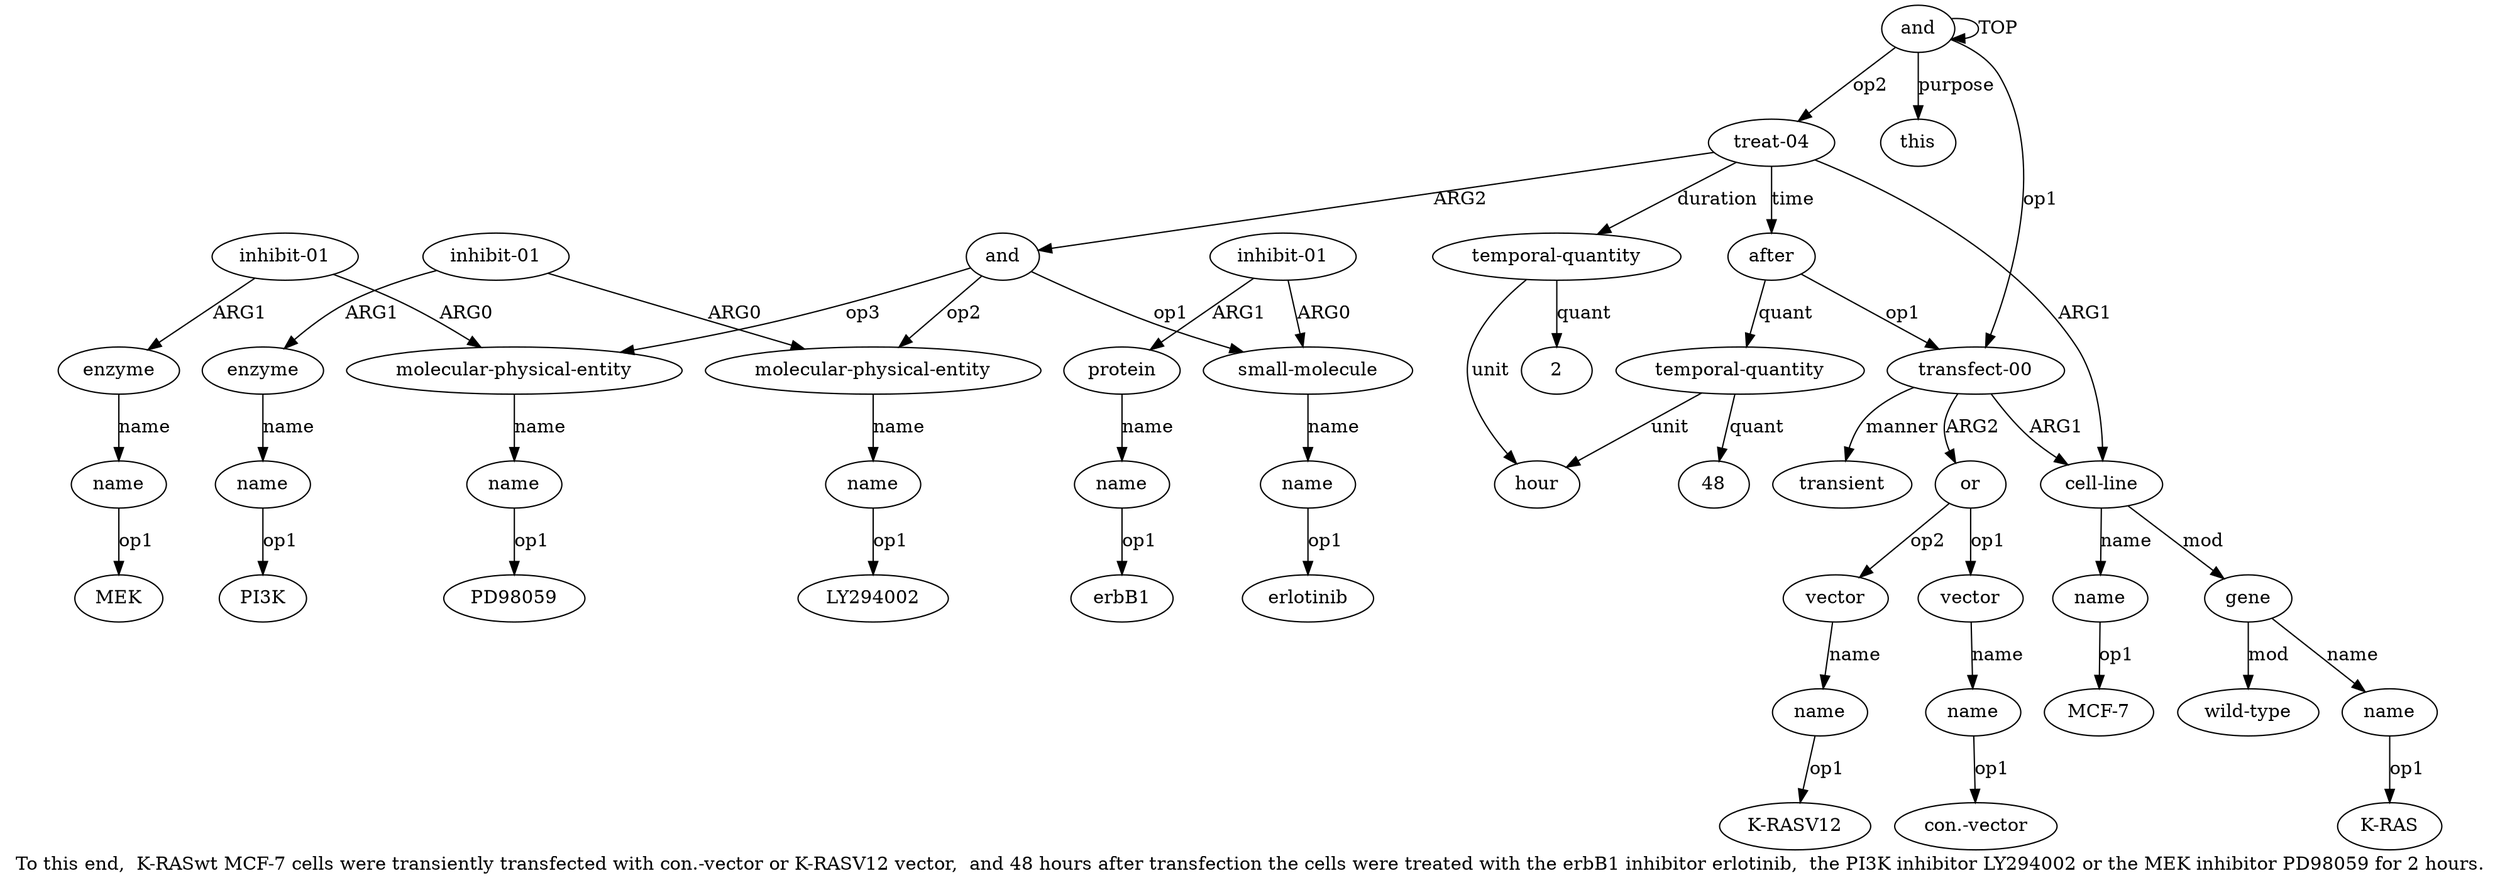 digraph  {
	graph [label="To this end,  K-RASwt MCF-7 cells were transiently transfected with con.-vector or K-RASV12 vector,  and 48 hours after transfection \
the cells were treated with the erbB1 inhibitor erlotinib,  the PI3K inhibitor LY294002 or the MEK inhibitor PD98059 for 2 hours."];
	node [label="\N"];
	a20	 [color=black,
		gold_ind=20,
		gold_label="molecular-physical-entity",
		label="molecular-physical-entity",
		test_ind=20,
		test_label="molecular-physical-entity"];
	a21	 [color=black,
		gold_ind=21,
		gold_label=name,
		label=name,
		test_ind=21,
		test_label=name];
	a20 -> a21 [key=0,
	color=black,
	gold_label=name,
	label=name,
	test_label=name];
"a21 LY294002" [color=black,
	gold_ind=-1,
	gold_label=LY294002,
	label=LY294002,
	test_ind=-1,
	test_label=LY294002];
a21 -> "a21 LY294002" [key=0,
color=black,
gold_label=op1,
label=op1,
test_label=op1];
a22 [color=black,
gold_ind=22,
gold_label="inhibit-01",
label="inhibit-01",
test_ind=22,
test_label="inhibit-01"];
a22 -> a20 [key=0,
color=black,
gold_label=ARG0,
label=ARG0,
test_label=ARG0];
a23 [color=black,
gold_ind=23,
gold_label=enzyme,
label=enzyme,
test_ind=23,
test_label=enzyme];
a22 -> a23 [key=0,
color=black,
gold_label=ARG1,
label=ARG1,
test_label=ARG1];
a24 [color=black,
gold_ind=24,
gold_label=name,
label=name,
test_ind=24,
test_label=name];
a23 -> a24 [key=0,
color=black,
gold_label=name,
label=name,
test_label=name];
"a24 PI3K" [color=black,
gold_ind=-1,
gold_label=PI3K,
label=PI3K,
test_ind=-1,
test_label=PI3K];
a24 -> "a24 PI3K" [key=0,
color=black,
gold_label=op1,
label=op1,
test_label=op1];
a25 [color=black,
gold_ind=25,
gold_label="molecular-physical-entity",
label="molecular-physical-entity",
test_ind=25,
test_label="molecular-physical-entity"];
a26 [color=black,
gold_ind=26,
gold_label=name,
label=name,
test_ind=26,
test_label=name];
a25 -> a26 [key=0,
color=black,
gold_label=name,
label=name,
test_label=name];
"a26 PD98059" [color=black,
gold_ind=-1,
gold_label=PD98059,
label=PD98059,
test_ind=-1,
test_label=PD98059];
a26 -> "a26 PD98059" [key=0,
color=black,
gold_label=op1,
label=op1,
test_label=op1];
a27 [color=black,
gold_ind=27,
gold_label="inhibit-01",
label="inhibit-01",
test_ind=27,
test_label="inhibit-01"];
a27 -> a25 [key=0,
color=black,
gold_label=ARG0,
label=ARG0,
test_label=ARG0];
a28 [color=black,
gold_ind=28,
gold_label=enzyme,
label=enzyme,
test_ind=28,
test_label=enzyme];
a27 -> a28 [key=0,
color=black,
gold_label=ARG1,
label=ARG1,
test_label=ARG1];
a29 [color=black,
gold_ind=29,
gold_label=name,
label=name,
test_ind=29,
test_label=name];
a28 -> a29 [key=0,
color=black,
gold_label=name,
label=name,
test_label=name];
"a29 MEK" [color=black,
gold_ind=-1,
gold_label=MEK,
label=MEK,
test_ind=-1,
test_label=MEK];
a29 -> "a29 MEK" [key=0,
color=black,
gold_label=op1,
label=op1,
test_label=op1];
"a33 2" [color=black,
gold_ind=-1,
gold_label=2,
label=2,
test_ind=-1,
test_label=2];
a31 [color=black,
gold_ind=31,
gold_label="temporal-quantity",
label="temporal-quantity",
test_ind=31,
test_label="temporal-quantity"];
"a31 48" [color=black,
gold_ind=-1,
gold_label=48,
label=48,
test_ind=-1,
test_label=48];
a31 -> "a31 48" [key=0,
color=black,
gold_label=quant,
label=quant,
test_label=quant];
a32 [color=black,
gold_ind=32,
gold_label=hour,
label=hour,
test_ind=32,
test_label=hour];
a31 -> a32 [key=0,
color=black,
gold_label=unit,
label=unit,
test_label=unit];
a30 [color=black,
gold_ind=30,
gold_label=after,
label=after,
test_ind=30,
test_label=after];
a30 -> a31 [key=0,
color=black,
gold_label=quant,
label=quant,
test_label=quant];
a1 [color=black,
gold_ind=1,
gold_label="transfect-00",
label="transfect-00",
test_ind=1,
test_label="transfect-00"];
a30 -> a1 [key=0,
color=black,
gold_label=op1,
label=op1,
test_label=op1];
"a5 K-RAS" [color=black,
gold_ind=-1,
gold_label="K-RAS",
label="K-RAS",
test_ind=-1,
test_label="K-RAS"];
"a3 MCF-7" [color=black,
gold_ind=-1,
gold_label="MCF-7",
label="MCF-7",
test_ind=-1,
test_label="MCF-7"];
a33 [color=black,
gold_ind=33,
gold_label="temporal-quantity",
label="temporal-quantity",
test_ind=33,
test_label="temporal-quantity"];
a33 -> "a33 2" [key=0,
color=black,
gold_label=quant,
label=quant,
test_label=quant];
a33 -> a32 [key=0,
color=black,
gold_label=unit,
label=unit,
test_label=unit];
"a11 K-RASV12" [color=black,
gold_ind=-1,
gold_label="K-RASV12",
label="K-RASV12",
test_ind=-1,
test_label="K-RASV12"];
a34 [color=black,
gold_ind=34,
gold_label=this,
label=this,
test_ind=34,
test_label=this];
a15 [color=black,
gold_ind=15,
gold_label="small-molecule",
label="small-molecule",
test_ind=15,
test_label="small-molecule"];
a16 [color=black,
gold_ind=16,
gold_label=name,
label=name,
test_ind=16,
test_label=name];
a15 -> a16 [key=0,
color=black,
gold_label=name,
label=name,
test_label=name];
a14 [color=black,
gold_ind=14,
gold_label=and,
label=and,
test_ind=14,
test_label=and];
a14 -> a20 [key=0,
color=black,
gold_label=op2,
label=op2,
test_label=op2];
a14 -> a25 [key=0,
color=black,
gold_label=op3,
label=op3,
test_label=op3];
a14 -> a15 [key=0,
color=black,
gold_label=op1,
label=op1,
test_label=op1];
a17 [color=black,
gold_ind=17,
gold_label="inhibit-01",
label="inhibit-01",
test_ind=17,
test_label="inhibit-01"];
a17 -> a15 [key=0,
color=black,
gold_label=ARG0,
label=ARG0,
test_label=ARG0];
a18 [color=black,
gold_ind=18,
gold_label=protein,
label=protein,
test_ind=18,
test_label=protein];
a17 -> a18 [key=0,
color=black,
gold_label=ARG1,
label=ARG1,
test_label=ARG1];
"a16 erlotinib" [color=black,
gold_ind=-1,
gold_label=erlotinib,
label=erlotinib,
test_ind=-1,
test_label=erlotinib];
a16 -> "a16 erlotinib" [key=0,
color=black,
gold_label=op1,
label=op1,
test_label=op1];
a11 [color=black,
gold_ind=11,
gold_label=name,
label=name,
test_ind=11,
test_label=name];
a11 -> "a11 K-RASV12" [key=0,
color=black,
gold_label=op1,
label=op1,
test_label=op1];
a10 [color=black,
gold_ind=10,
gold_label=vector,
label=vector,
test_ind=10,
test_label=vector];
a10 -> a11 [key=0,
color=black,
gold_label=name,
label=name,
test_label=name];
a13 [color=black,
gold_ind=13,
gold_label="treat-04",
label="treat-04",
test_ind=13,
test_label="treat-04"];
a13 -> a30 [key=0,
color=black,
gold_label=time,
label=time,
test_label=time];
a13 -> a33 [key=0,
color=black,
gold_label=duration,
label=duration,
test_label=duration];
a13 -> a14 [key=0,
color=black,
gold_label=ARG2,
label=ARG2,
test_label=ARG2];
a2 [color=black,
gold_ind=2,
gold_label="cell-line",
label="cell-line",
test_ind=2,
test_label="cell-line"];
a13 -> a2 [key=0,
color=black,
gold_label=ARG1,
label=ARG1,
test_label=ARG1];
a12 [color=black,
gold_ind=12,
gold_label=transient,
label=transient,
test_ind=12,
test_label=transient];
a19 [color=black,
gold_ind=19,
gold_label=name,
label=name,
test_ind=19,
test_label=name];
"a19 erbB1" [color=black,
gold_ind=-1,
gold_label=erbB1,
label=erbB1,
test_ind=-1,
test_label=erbB1];
a19 -> "a19 erbB1" [key=0,
color=black,
gold_label=op1,
label=op1,
test_label=op1];
a18 -> a19 [key=0,
color=black,
gold_label=name,
label=name,
test_label=name];
a1 -> a12 [key=0,
color=black,
gold_label=manner,
label=manner,
test_label=manner];
a1 -> a2 [key=0,
color=black,
gold_label=ARG1,
label=ARG1,
test_label=ARG1];
a7 [color=black,
gold_ind=7,
gold_label=or,
label=or,
test_ind=7,
test_label=or];
a1 -> a7 [key=0,
color=black,
gold_label=ARG2,
label=ARG2,
test_label=ARG2];
a0 [color=black,
gold_ind=0,
gold_label=and,
label=and,
test_ind=0,
test_label=and];
a0 -> a34 [key=0,
color=black,
gold_label=purpose,
label=purpose,
test_label=purpose];
a0 -> a13 [key=0,
color=black,
gold_label=op2,
label=op2,
test_label=op2];
a0 -> a1 [key=0,
color=black,
gold_label=op1,
label=op1,
test_label=op1];
a0 -> a0 [key=0,
color=black,
gold_label=TOP,
label=TOP,
test_label=TOP];
a3 [color=black,
gold_ind=3,
gold_label=name,
label=name,
test_ind=3,
test_label=name];
a3 -> "a3 MCF-7" [key=0,
color=black,
gold_label=op1,
label=op1,
test_label=op1];
a2 -> a3 [key=0,
color=black,
gold_label=name,
label=name,
test_label=name];
a4 [color=black,
gold_ind=4,
gold_label=gene,
label=gene,
test_ind=4,
test_label=gene];
a2 -> a4 [key=0,
color=black,
gold_label=mod,
label=mod,
test_label=mod];
a5 [color=black,
gold_ind=5,
gold_label=name,
label=name,
test_ind=5,
test_label=name];
a5 -> "a5 K-RAS" [key=0,
color=black,
gold_label=op1,
label=op1,
test_label=op1];
a4 -> a5 [key=0,
color=black,
gold_label=name,
label=name,
test_label=name];
a6 [color=black,
gold_ind=6,
gold_label="wild-type",
label="wild-type",
test_ind=6,
test_label="wild-type"];
a4 -> a6 [key=0,
color=black,
gold_label=mod,
label=mod,
test_label=mod];
a7 -> a10 [key=0,
color=black,
gold_label=op2,
label=op2,
test_label=op2];
a8 [color=black,
gold_ind=8,
gold_label=vector,
label=vector,
test_ind=8,
test_label=vector];
a7 -> a8 [key=0,
color=black,
gold_label=op1,
label=op1,
test_label=op1];
a9 [color=black,
gold_ind=9,
gold_label=name,
label=name,
test_ind=9,
test_label=name];
"a9 con.-vector" [color=black,
gold_ind=-1,
gold_label="con.-vector",
label="con.-vector",
test_ind=-1,
test_label="con.-vector"];
a9 -> "a9 con.-vector" [key=0,
color=black,
gold_label=op1,
label=op1,
test_label=op1];
a8 -> a9 [key=0,
color=black,
gold_label=name,
label=name,
test_label=name];
}
